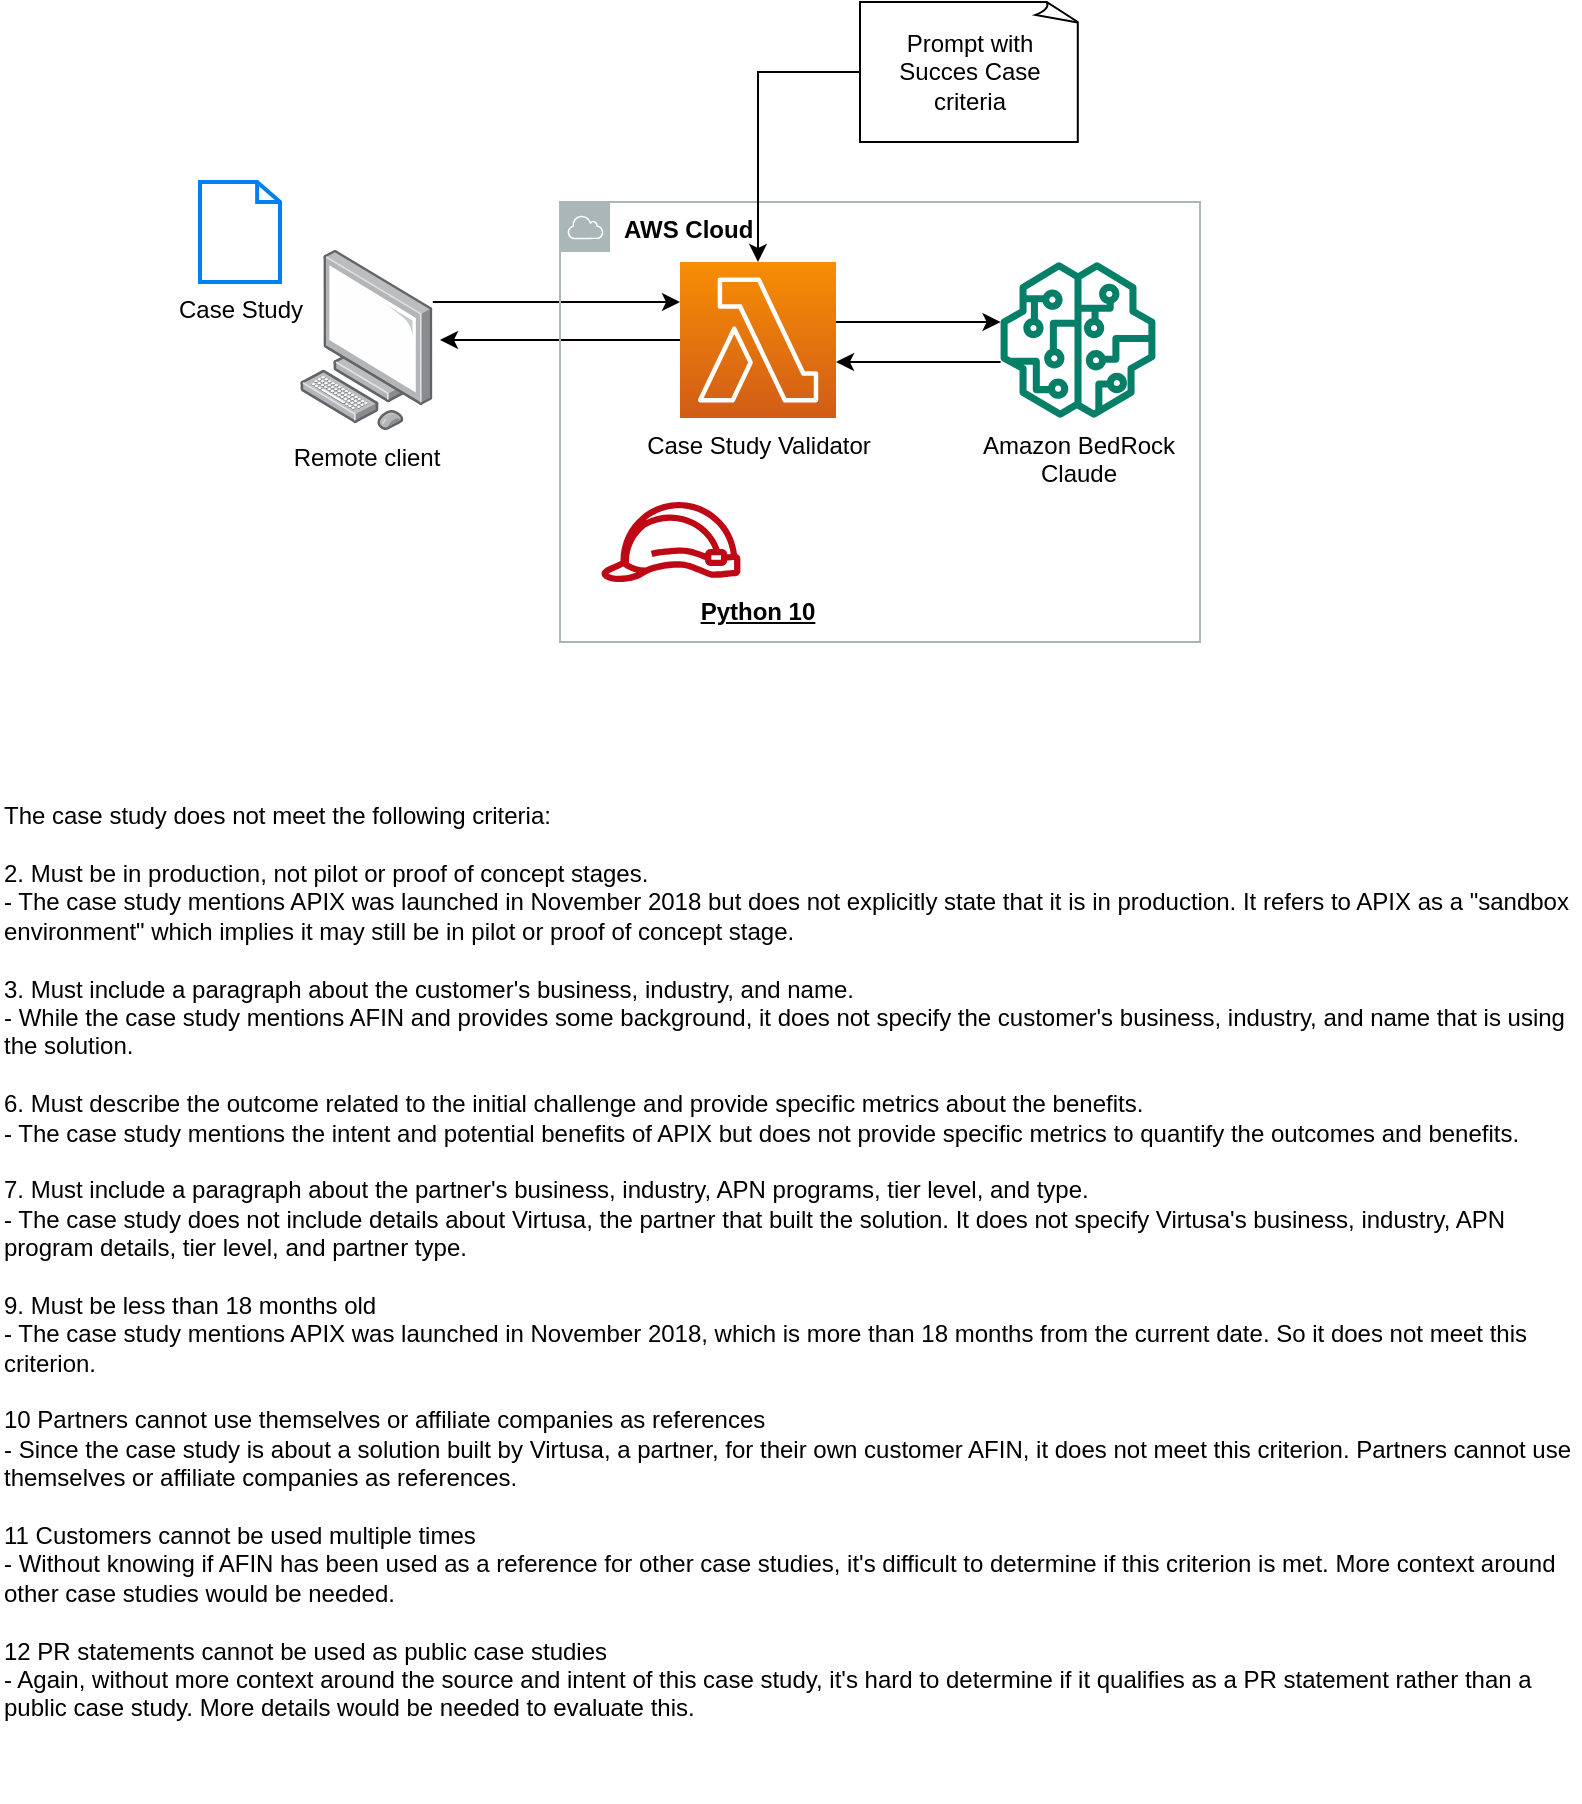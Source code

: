 <mxfile version="21.3.2" type="device">
  <diagram name="Page-1" id="UM7dUVQ2E0w_JHMufoGZ">
    <mxGraphModel dx="1232" dy="1043" grid="1" gridSize="10" guides="1" tooltips="1" connect="1" arrows="1" fold="1" page="1" pageScale="1" pageWidth="850" pageHeight="1100" math="0" shadow="0">
      <root>
        <mxCell id="0" />
        <mxCell id="1" parent="0" />
        <mxCell id="A5tq1wbjBC2c7xSgrBeL-6" value="" style="edgeStyle=orthogonalEdgeStyle;rounded=0;orthogonalLoop=1;jettySize=auto;html=1;" edge="1" parent="1" source="A5tq1wbjBC2c7xSgrBeL-1" target="A5tq1wbjBC2c7xSgrBeL-2">
          <mxGeometry relative="1" as="geometry">
            <Array as="points">
              <mxPoint x="500" y="320" />
              <mxPoint x="500" y="320" />
            </Array>
          </mxGeometry>
        </mxCell>
        <mxCell id="A5tq1wbjBC2c7xSgrBeL-11" style="edgeStyle=orthogonalEdgeStyle;rounded=0;orthogonalLoop=1;jettySize=auto;html=1;" edge="1" parent="1" source="A5tq1wbjBC2c7xSgrBeL-1">
          <mxGeometry relative="1" as="geometry">
            <mxPoint x="260" y="329" as="targetPoint" />
          </mxGeometry>
        </mxCell>
        <mxCell id="A5tq1wbjBC2c7xSgrBeL-1" value="Case Study Validator" style="sketch=0;points=[[0,0,0],[0.25,0,0],[0.5,0,0],[0.75,0,0],[1,0,0],[0,1,0],[0.25,1,0],[0.5,1,0],[0.75,1,0],[1,1,0],[0,0.25,0],[0,0.5,0],[0,0.75,0],[1,0.25,0],[1,0.5,0],[1,0.75,0]];outlineConnect=0;fontColor=#000000;gradientColor=#F78E04;gradientDirection=north;fillColor=#D05C17;strokeColor=#ffffff;dashed=0;verticalLabelPosition=bottom;verticalAlign=top;align=center;html=1;fontSize=12;fontStyle=0;aspect=fixed;shape=mxgraph.aws4.resourceIcon;resIcon=mxgraph.aws4.lambda;" vertex="1" parent="1">
          <mxGeometry x="380" y="290" width="78" height="78" as="geometry" />
        </mxCell>
        <mxCell id="A5tq1wbjBC2c7xSgrBeL-7" value="" style="edgeStyle=orthogonalEdgeStyle;rounded=0;orthogonalLoop=1;jettySize=auto;html=1;" edge="1" parent="1" source="A5tq1wbjBC2c7xSgrBeL-2" target="A5tq1wbjBC2c7xSgrBeL-1">
          <mxGeometry relative="1" as="geometry">
            <Array as="points">
              <mxPoint x="520" y="340" />
              <mxPoint x="520" y="340" />
            </Array>
          </mxGeometry>
        </mxCell>
        <mxCell id="A5tq1wbjBC2c7xSgrBeL-2" value="Amazon BedRock&lt;br&gt;Claude" style="sketch=0;outlineConnect=0;fontColor=#000000;gradientColor=none;fillColor=#067F68;strokeColor=none;dashed=0;verticalLabelPosition=bottom;verticalAlign=top;align=center;html=1;fontSize=12;fontStyle=0;aspect=fixed;pointerEvents=1;shape=mxgraph.aws4.sagemaker_model;" vertex="1" parent="1">
          <mxGeometry x="540" y="290" width="78" height="78" as="geometry" />
        </mxCell>
        <mxCell id="A5tq1wbjBC2c7xSgrBeL-4" value="" style="sketch=0;outlineConnect=0;fontColor=#232F3E;gradientColor=none;fillColor=#BF0816;strokeColor=none;dashed=0;verticalLabelPosition=bottom;verticalAlign=top;align=center;html=1;fontSize=12;fontStyle=0;aspect=fixed;pointerEvents=1;shape=mxgraph.aws4.role;" vertex="1" parent="1">
          <mxGeometry x="340" y="410" width="70.9" height="40" as="geometry" />
        </mxCell>
        <mxCell id="A5tq1wbjBC2c7xSgrBeL-5" value="" style="shape=image;imageAspect=0;aspect=fixed;verticalLabelPosition=bottom;verticalAlign=top;image=https://blog.langchain.dev/content/images/size/w100/2023/01/parroticon.png;" vertex="1" parent="1">
          <mxGeometry x="435" y="410" width="40" height="40" as="geometry" />
        </mxCell>
        <mxCell id="A5tq1wbjBC2c7xSgrBeL-9" style="edgeStyle=orthogonalEdgeStyle;rounded=0;orthogonalLoop=1;jettySize=auto;html=1;" edge="1" parent="1" source="A5tq1wbjBC2c7xSgrBeL-8" target="A5tq1wbjBC2c7xSgrBeL-1">
          <mxGeometry relative="1" as="geometry">
            <Array as="points">
              <mxPoint x="310" y="310" />
              <mxPoint x="310" y="310" />
            </Array>
          </mxGeometry>
        </mxCell>
        <mxCell id="A5tq1wbjBC2c7xSgrBeL-8" value="Remote client" style="image;points=[];aspect=fixed;html=1;align=center;shadow=0;dashed=0;image=img/lib/allied_telesis/computer_and_terminals/Personal_Computer.svg;" vertex="1" parent="1">
          <mxGeometry x="190" y="284" width="66.41" height="90" as="geometry" />
        </mxCell>
        <mxCell id="A5tq1wbjBC2c7xSgrBeL-10" value="AWS Cloud" style="sketch=0;outlineConnect=0;gradientColor=none;html=1;whiteSpace=wrap;fontSize=12;fontStyle=1;shape=mxgraph.aws4.group;grIcon=mxgraph.aws4.group_aws_cloud;strokeColor=#AAB7B8;fillColor=none;verticalAlign=top;align=left;spacingLeft=30;fontColor=#000000;dashed=0;" vertex="1" parent="1">
          <mxGeometry x="320" y="260" width="320" height="220" as="geometry" />
        </mxCell>
        <mxCell id="A5tq1wbjBC2c7xSgrBeL-12" value="Case Study" style="html=1;verticalLabelPosition=bottom;align=center;labelBackgroundColor=none;verticalAlign=top;strokeWidth=2;strokeColor=#0080F0;shadow=0;dashed=0;shape=mxgraph.ios7.icons.document;" vertex="1" parent="1">
          <mxGeometry x="140" y="250" width="40" height="50" as="geometry" />
        </mxCell>
        <mxCell id="A5tq1wbjBC2c7xSgrBeL-14" style="edgeStyle=orthogonalEdgeStyle;rounded=0;orthogonalLoop=1;jettySize=auto;html=1;" edge="1" parent="1" source="A5tq1wbjBC2c7xSgrBeL-13" target="A5tq1wbjBC2c7xSgrBeL-1">
          <mxGeometry relative="1" as="geometry">
            <mxPoint x="430" y="230" as="targetPoint" />
          </mxGeometry>
        </mxCell>
        <mxCell id="A5tq1wbjBC2c7xSgrBeL-13" value="Prompt with &lt;br&gt;Succes Case &lt;br&gt;criteria" style="whiteSpace=wrap;html=1;shape=mxgraph.basic.document" vertex="1" parent="1">
          <mxGeometry x="470" y="160" width="110" height="70" as="geometry" />
        </mxCell>
        <mxCell id="A5tq1wbjBC2c7xSgrBeL-16" value="Python 10" style="text;strokeColor=none;align=center;fillColor=none;html=1;verticalAlign=middle;whiteSpace=wrap;rounded=0;fontStyle=5" vertex="1" parent="1">
          <mxGeometry x="389" y="450" width="60" height="30" as="geometry" />
        </mxCell>
        <mxCell id="A5tq1wbjBC2c7xSgrBeL-17" value="&lt;div&gt;The case study does not meet the following criteria:&lt;/div&gt;&lt;div&gt;&lt;br&gt;&lt;/div&gt;&lt;div&gt;2. Must be in production, not pilot or proof of concept stages.&lt;/div&gt;&lt;div&gt;- The case study mentions APIX was launched in November 2018 but does not explicitly state that it is in production. It refers to APIX as a &quot;sandbox environment&quot; which implies it may still be in pilot or proof of concept stage.&lt;/div&gt;&lt;div&gt;&lt;br&gt;&lt;/div&gt;&lt;div&gt;3. Must include a paragraph about the customer&#39;s business, industry, and name.&amp;nbsp;&lt;/div&gt;&lt;div&gt;- While the case study mentions AFIN and provides some background, it does not specify the customer&#39;s business, industry, and name that is using the solution.&lt;/div&gt;&lt;div&gt;&lt;br&gt;&lt;/div&gt;&lt;div&gt;6. Must describe the outcome related to the initial challenge and provide specific metrics about the benefits.&lt;/div&gt;&lt;div&gt;- The case study mentions the intent and potential benefits of APIX but does not provide specific metrics to quantify the outcomes and benefits.&lt;/div&gt;&lt;div&gt;&lt;br&gt;&lt;/div&gt;&lt;div&gt;7. Must include a paragraph about the partner&#39;s business, industry, APN programs, tier level, and type.&lt;/div&gt;&lt;div&gt;- The case study does not include details about Virtusa, the partner that built the solution. It does not specify Virtusa&#39;s business, industry, APN program details, tier level, and partner type.&lt;/div&gt;&lt;div&gt;&lt;br&gt;&lt;/div&gt;&lt;div&gt;9. Must be less than 18 months old&lt;/div&gt;&lt;div&gt;- The case study mentions APIX was launched in November 2018, which is more than 18 months from the current date. So it does not meet this criterion.&lt;/div&gt;&lt;div&gt;&lt;br&gt;&lt;/div&gt;&lt;div&gt;10 Partners cannot use themselves or affiliate companies as references&lt;/div&gt;&lt;div&gt;- Since the case study is about a solution built by Virtusa, a partner, for their own customer AFIN, it does not meet this criterion. Partners cannot use themselves or affiliate companies as references.&lt;/div&gt;&lt;div&gt;&lt;br&gt;&lt;/div&gt;&lt;div&gt;11 Customers cannot be used multiple times&amp;nbsp;&lt;/div&gt;&lt;div&gt;- Without knowing if AFIN has been used as a reference for other case studies, it&#39;s difficult to determine if this criterion is met. More context around other case studies would be needed.&lt;/div&gt;&lt;div&gt;&lt;br&gt;&lt;/div&gt;&lt;div&gt;12 PR statements cannot be used as public case studies&lt;/div&gt;&lt;div&gt;- Again, without more context around the source and intent of this case study, it&#39;s hard to determine if it qualifies as a PR statement rather than a public case study. More details would be needed to evaluate this.&lt;/div&gt;" style="text;strokeColor=none;align=left;fillColor=none;html=1;verticalAlign=middle;whiteSpace=wrap;rounded=0;" vertex="1" parent="1">
          <mxGeometry x="40" y="520" width="790" height="540" as="geometry" />
        </mxCell>
      </root>
    </mxGraphModel>
  </diagram>
</mxfile>
